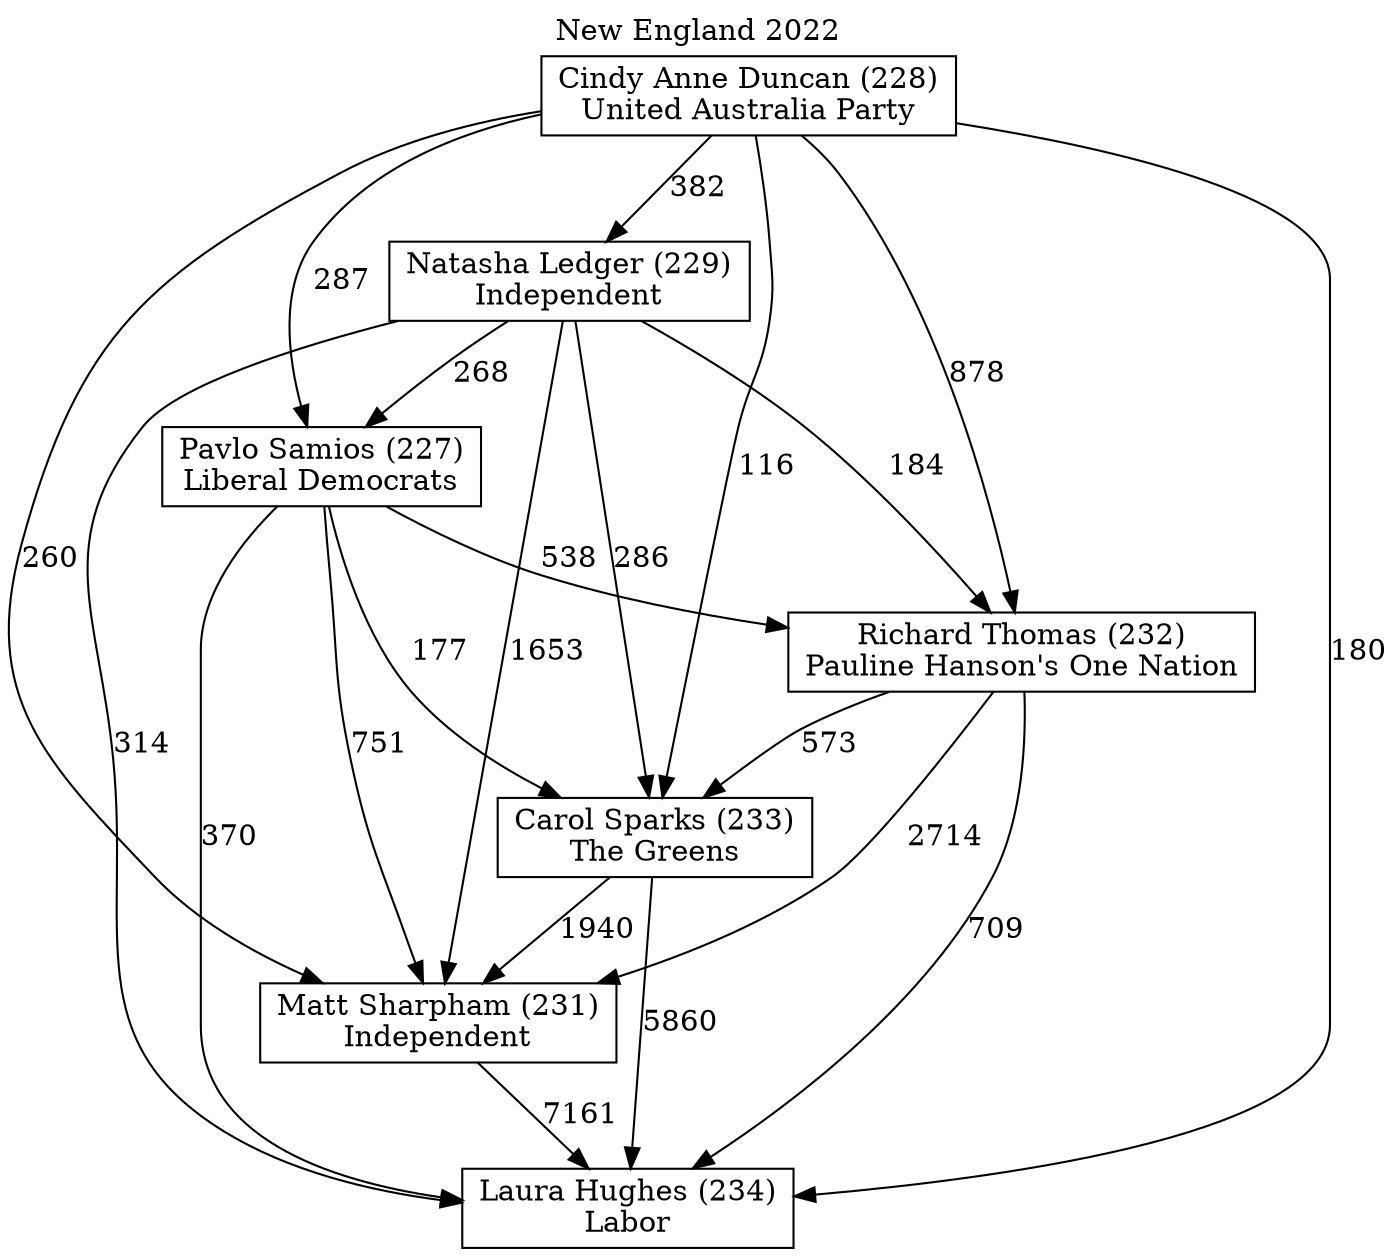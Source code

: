 // House preference flow
digraph "Laura Hughes (234)_New England_2022" {
	graph [label="New England 2022" labelloc=t mclimit=10]
	node [shape=box]
	"Richard Thomas (232)" [label="Richard Thomas (232)
Pauline Hanson's One Nation"]
	"Matt Sharpham (231)" [label="Matt Sharpham (231)
Independent"]
	"Laura Hughes (234)" [label="Laura Hughes (234)
Labor"]
	"Cindy Anne Duncan (228)" [label="Cindy Anne Duncan (228)
United Australia Party"]
	"Natasha Ledger (229)" [label="Natasha Ledger (229)
Independent"]
	"Pavlo Samios (227)" [label="Pavlo Samios (227)
Liberal Democrats"]
	"Carol Sparks (233)" [label="Carol Sparks (233)
The Greens"]
	"Carol Sparks (233)" -> "Matt Sharpham (231)" [label=1940]
	"Cindy Anne Duncan (228)" -> "Richard Thomas (232)" [label=878]
	"Cindy Anne Duncan (228)" -> "Natasha Ledger (229)" [label=382]
	"Cindy Anne Duncan (228)" -> "Matt Sharpham (231)" [label=260]
	"Natasha Ledger (229)" -> "Laura Hughes (234)" [label=314]
	"Richard Thomas (232)" -> "Matt Sharpham (231)" [label=2714]
	"Natasha Ledger (229)" -> "Richard Thomas (232)" [label=184]
	"Richard Thomas (232)" -> "Carol Sparks (233)" [label=573]
	"Cindy Anne Duncan (228)" -> "Laura Hughes (234)" [label=180]
	"Richard Thomas (232)" -> "Laura Hughes (234)" [label=709]
	"Natasha Ledger (229)" -> "Pavlo Samios (227)" [label=268]
	"Cindy Anne Duncan (228)" -> "Pavlo Samios (227)" [label=287]
	"Carol Sparks (233)" -> "Laura Hughes (234)" [label=5860]
	"Natasha Ledger (229)" -> "Matt Sharpham (231)" [label=1653]
	"Pavlo Samios (227)" -> "Carol Sparks (233)" [label=177]
	"Pavlo Samios (227)" -> "Matt Sharpham (231)" [label=751]
	"Cindy Anne Duncan (228)" -> "Carol Sparks (233)" [label=116]
	"Pavlo Samios (227)" -> "Laura Hughes (234)" [label=370]
	"Natasha Ledger (229)" -> "Carol Sparks (233)" [label=286]
	"Pavlo Samios (227)" -> "Richard Thomas (232)" [label=538]
	"Matt Sharpham (231)" -> "Laura Hughes (234)" [label=7161]
}
